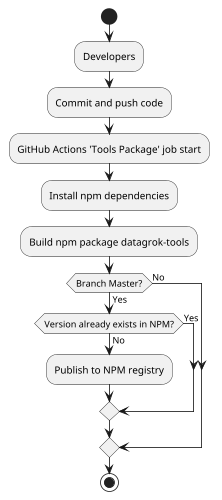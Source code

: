 @startuml
scale 800*500
start
:Developers;
:Commit and push code;
:GitHub Actions 'Tools Package' job start;
:Install npm dependencies;
:Build npm package datagrok-tools;
if (Branch Master?) then (Yes)
if (Version already exists in NPM?) then (Yes)
else(No)
:Publish to NPM registry;
endif
else (No)
endif
stop
@enduml
